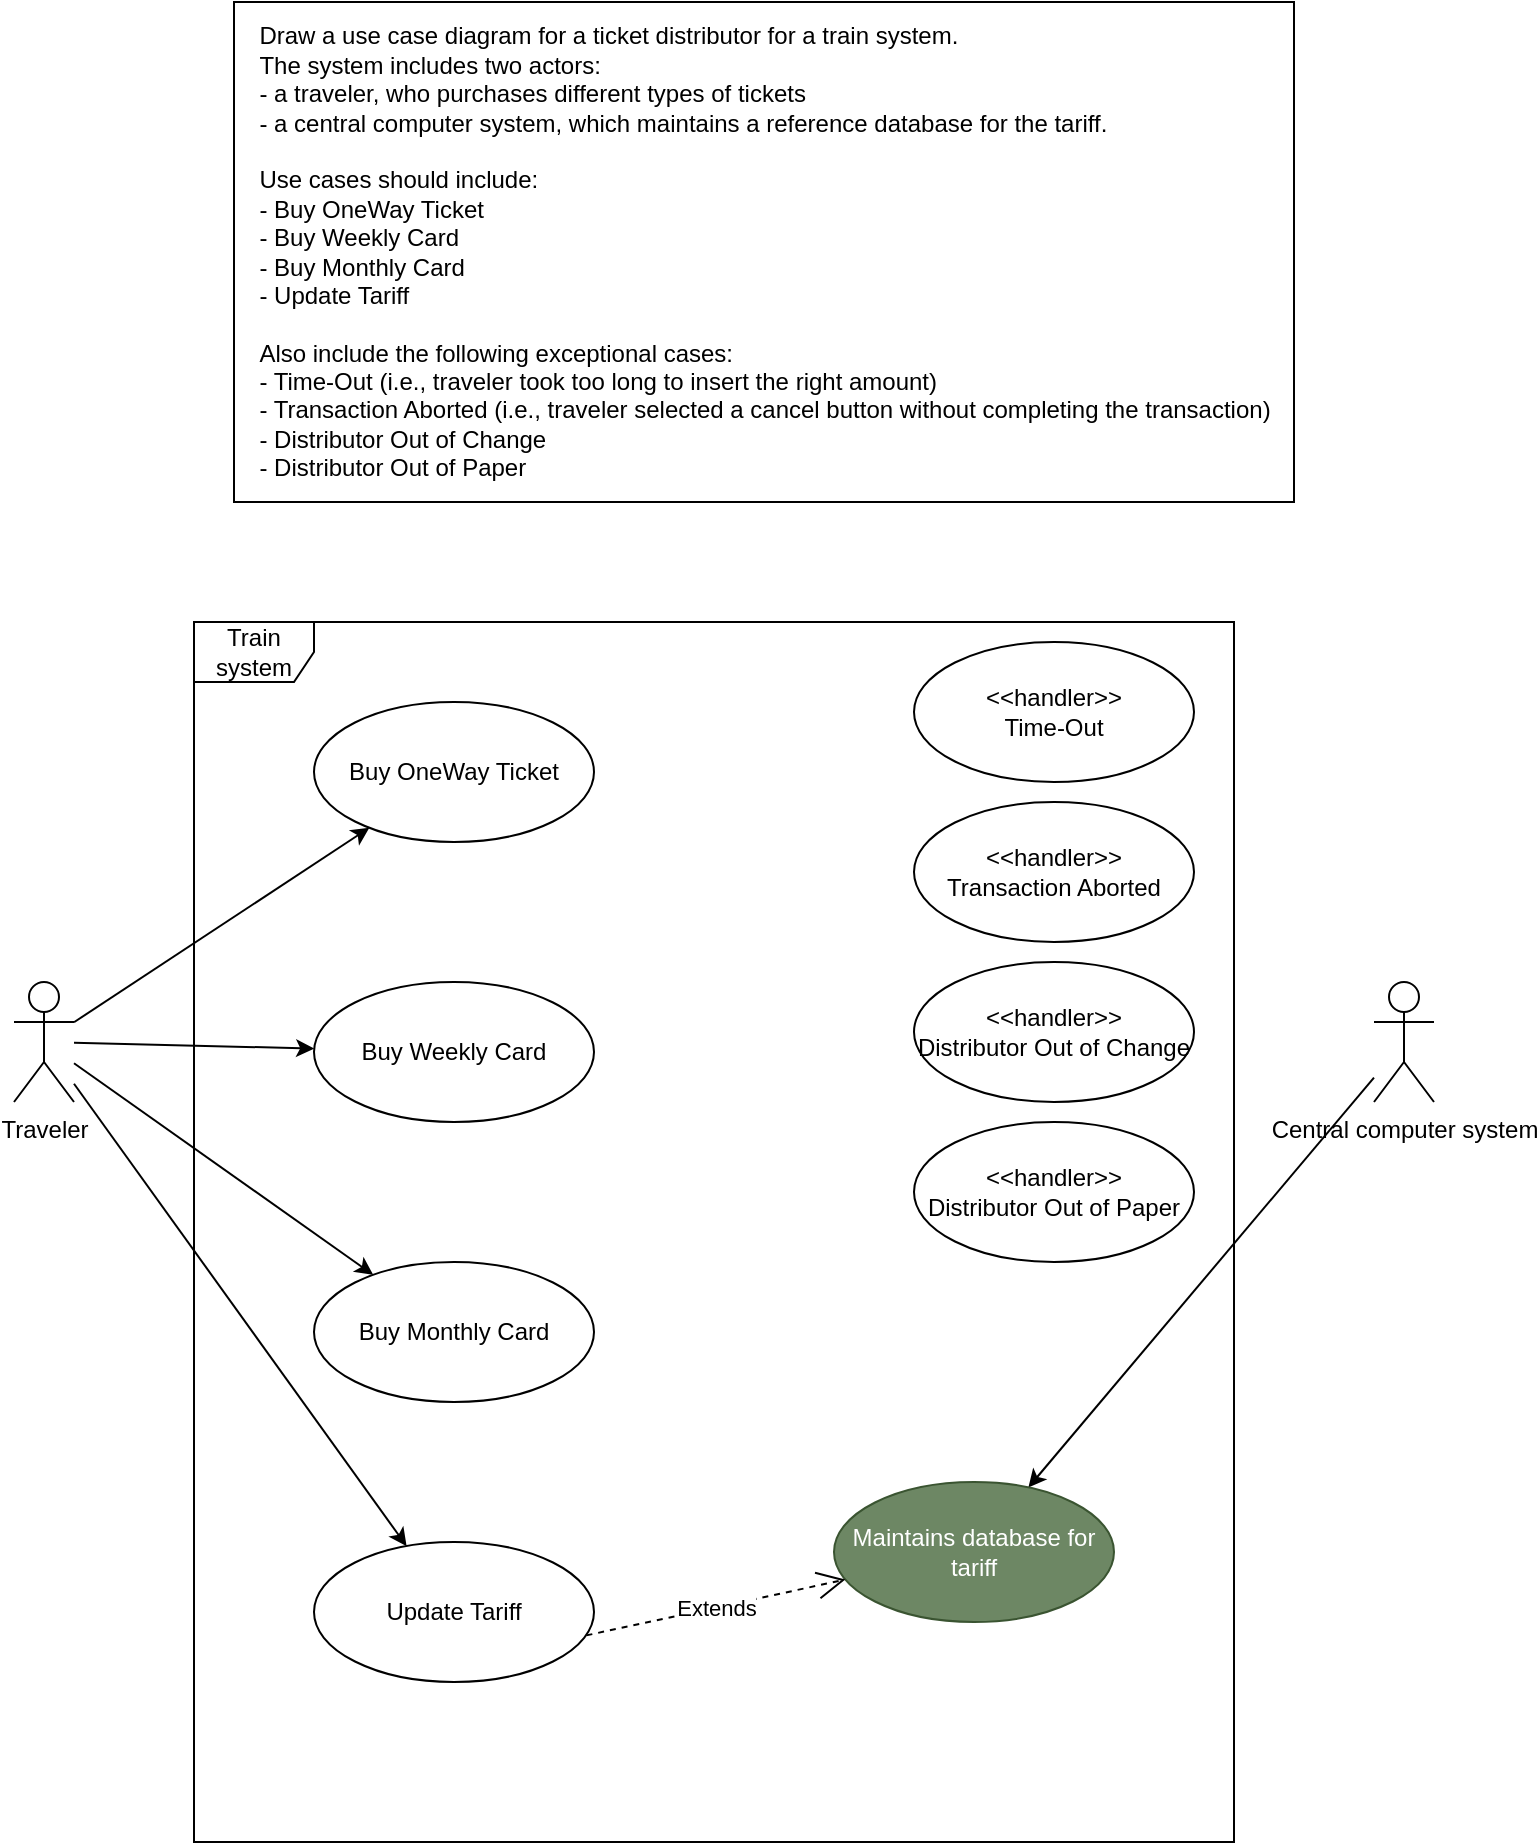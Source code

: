 <mxfile>
    <diagram id="22TvsMcHzm3bDoEdP1H6" name="Page-1">
        <mxGraphModel dx="898" dy="1722" grid="1" gridSize="10" guides="1" tooltips="1" connect="1" arrows="1" fold="1" page="1" pageScale="1" pageWidth="827" pageHeight="1169" math="0" shadow="0">
            <root>
                <mxCell id="0"/>
                <mxCell id="1" parent="0"/>
                <mxCell id="12" style="edgeStyle=none;html=1;" edge="1" parent="1" source="2" target="7">
                    <mxGeometry relative="1" as="geometry"/>
                </mxCell>
                <mxCell id="13" style="edgeStyle=none;html=1;" edge="1" parent="1" source="2" target="8">
                    <mxGeometry relative="1" as="geometry"/>
                </mxCell>
                <mxCell id="14" style="edgeStyle=none;html=1;" edge="1" parent="1" source="2" target="9">
                    <mxGeometry relative="1" as="geometry"/>
                </mxCell>
                <mxCell id="15" style="edgeStyle=none;html=1;" edge="1" parent="1" source="2" target="10">
                    <mxGeometry relative="1" as="geometry"/>
                </mxCell>
                <object label="Traveler" id="2">
                    <mxCell style="shape=umlActor;verticalLabelPosition=bottom;verticalAlign=top;html=1;container=0;" vertex="1" parent="1">
                        <mxGeometry x="40" y="410" width="30" height="60" as="geometry"/>
                    </mxCell>
                </object>
                <mxCell id="17" style="edgeStyle=none;html=1;" edge="1" parent="1" source="5" target="16">
                    <mxGeometry relative="1" as="geometry"/>
                </mxCell>
                <mxCell id="5" value="&lt;span&gt;&lt;/span&gt;&lt;span&gt;&lt;/span&gt;&lt;span&gt;Central computer system&lt;/span&gt;" style="shape=umlActor;verticalLabelPosition=bottom;verticalAlign=top;html=1;" vertex="1" parent="1">
                    <mxGeometry x="720" y="410" width="30" height="60" as="geometry"/>
                </mxCell>
                <mxCell id="6" value="Train system" style="shape=umlFrame;whiteSpace=wrap;html=1;" vertex="1" parent="1">
                    <mxGeometry x="130" y="230" width="520" height="610" as="geometry"/>
                </mxCell>
                <mxCell id="7" value="&lt;span&gt;&lt;/span&gt;&lt;span&gt;&lt;/span&gt;&lt;span&gt;Buy OneWay Ticket&lt;/span&gt;" style="ellipse;whiteSpace=wrap;html=1;" vertex="1" parent="1">
                    <mxGeometry x="190" y="270" width="140" height="70" as="geometry"/>
                </mxCell>
                <mxCell id="8" value="&lt;span&gt;&lt;/span&gt;&lt;span&gt;&lt;/span&gt;&lt;span&gt;Buy Weekly Card&lt;/span&gt;" style="ellipse;whiteSpace=wrap;html=1;" vertex="1" parent="1">
                    <mxGeometry x="190" y="410" width="140" height="70" as="geometry"/>
                </mxCell>
                <mxCell id="9" value="&lt;span&gt;&lt;/span&gt;&lt;span&gt;&lt;/span&gt;&lt;span&gt;Buy Monthly Card&lt;/span&gt;" style="ellipse;whiteSpace=wrap;html=1;" vertex="1" parent="1">
                    <mxGeometry x="190" y="550" width="140" height="70" as="geometry"/>
                </mxCell>
                <mxCell id="10" value="&lt;span&gt;&lt;/span&gt;&lt;span&gt;&lt;/span&gt;&lt;span&gt;Update Tariff&lt;/span&gt;" style="ellipse;whiteSpace=wrap;html=1;" vertex="1" parent="1">
                    <mxGeometry x="190" y="690" width="140" height="70" as="geometry"/>
                </mxCell>
                <mxCell id="16" value="Maintains database for tariff" style="ellipse;whiteSpace=wrap;html=1;fillColor=#6d8764;strokeColor=#3A5431;fontColor=#ffffff;" vertex="1" parent="1">
                    <mxGeometry x="450" y="660" width="140" height="70" as="geometry"/>
                </mxCell>
                <mxCell id="19" value="&lt;div style=&quot;text-align: left&quot;&gt;&lt;span&gt;Draw a use case diagram for a ticket distributor for a train system.&lt;/span&gt;&lt;/div&gt;&lt;span&gt;&lt;div style=&quot;text-align: left&quot;&gt;&lt;span&gt;The system includes two actors:&lt;/span&gt;&lt;/div&gt;&lt;/span&gt;&lt;span&gt;&lt;div style=&quot;text-align: left&quot;&gt;&lt;span&gt;- a traveler, who purchases different types of tickets&lt;/span&gt;&lt;/div&gt;&lt;div style=&quot;text-align: left&quot;&gt;&lt;span&gt;- a central computer system, which maintains a reference database for the tariff.&lt;/span&gt;&lt;/div&gt;&lt;div style=&quot;text-align: left&quot;&gt;&lt;br&gt;&lt;/div&gt;&lt;div style=&quot;text-align: left&quot;&gt;&lt;span&gt;Use cases should include:&lt;/span&gt;&lt;/div&gt;&lt;div style=&quot;text-align: left&quot;&gt;&lt;span&gt;- Buy OneWay Ticket&lt;/span&gt;&lt;/div&gt;&lt;div style=&quot;text-align: left&quot;&gt;&lt;span&gt;- Buy Weekly Card&lt;/span&gt;&lt;/div&gt;&lt;div style=&quot;text-align: left&quot;&gt;&lt;span&gt;- Buy Monthly Card&lt;/span&gt;&lt;/div&gt;&lt;div style=&quot;text-align: left&quot;&gt;&lt;span&gt;- Update Tariff&lt;/span&gt;&lt;/div&gt;&lt;div style=&quot;text-align: left&quot;&gt;&lt;br&gt;&lt;/div&gt;&lt;div style=&quot;text-align: left&quot;&gt;&lt;span&gt;Also include the following exceptional cases:&lt;/span&gt;&lt;/div&gt;&lt;div style=&quot;text-align: left&quot;&gt;&lt;span&gt;- Time-Out (i.e., traveler took too long to insert the right amount)&lt;/span&gt;&lt;/div&gt;&lt;div style=&quot;text-align: left&quot;&gt;&lt;span&gt;- Transaction Aborted (i.e., traveler selected a cancel button without completing the transaction)&lt;/span&gt;&lt;/div&gt;&lt;div style=&quot;text-align: left&quot;&gt;&lt;span&gt;- Distributor Out of Change&lt;/span&gt;&lt;/div&gt;&lt;div style=&quot;text-align: left&quot;&gt;&lt;span&gt;- Distributor Out of Paper&lt;/span&gt;&lt;/div&gt;&lt;/span&gt;" style="html=1;" vertex="1" parent="1">
                    <mxGeometry x="150" y="-80" width="530" height="250" as="geometry"/>
                </mxCell>
                <mxCell id="21" value="Extends" style="endArrow=open;endSize=12;dashed=1;html=1;exitX=0.973;exitY=0.667;exitDx=0;exitDy=0;exitPerimeter=0;" edge="1" parent="1" source="10" target="16">
                    <mxGeometry width="160" relative="1" as="geometry">
                        <mxPoint x="360" y="510" as="sourcePoint"/>
                        <mxPoint x="520" y="510" as="targetPoint"/>
                    </mxGeometry>
                </mxCell>
                <mxCell id="22" value="&amp;lt;&amp;lt;handler&amp;gt;&amp;gt;&lt;br&gt;Time-Out" style="ellipse;whiteSpace=wrap;html=1;" vertex="1" parent="1">
                    <mxGeometry x="490" y="240" width="140" height="70" as="geometry"/>
                </mxCell>
                <mxCell id="23" value="&amp;lt;&amp;lt;handler&amp;gt;&amp;gt;&lt;br&gt;Transaction Aborted" style="ellipse;whiteSpace=wrap;html=1;" vertex="1" parent="1">
                    <mxGeometry x="490" y="320" width="140" height="70" as="geometry"/>
                </mxCell>
                <mxCell id="24" value="&amp;lt;&amp;lt;handler&amp;gt;&amp;gt;&lt;br&gt;&lt;span style=&quot;text-align: left&quot;&gt;Distributor Out of Change&lt;/span&gt;" style="ellipse;whiteSpace=wrap;html=1;" vertex="1" parent="1">
                    <mxGeometry x="490" y="400" width="140" height="70" as="geometry"/>
                </mxCell>
                <mxCell id="25" value="&amp;lt;&amp;lt;handler&amp;gt;&amp;gt;&lt;br&gt;&lt;span style=&quot;text-align: left&quot;&gt;Distributor Out of Paper&lt;/span&gt;" style="ellipse;whiteSpace=wrap;html=1;" vertex="1" parent="1">
                    <mxGeometry x="490" y="480" width="140" height="70" as="geometry"/>
                </mxCell>
            </root>
        </mxGraphModel>
    </diagram>
</mxfile>